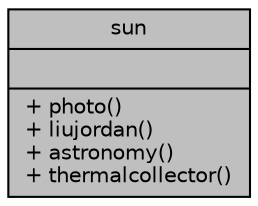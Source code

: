 digraph "sun"
{
  edge [fontname="Helvetica",fontsize="10",labelfontname="Helvetica",labelfontsize="10"];
  node [fontname="Helvetica",fontsize="10",shape=record];
  Node1 [label="{sun\n||+ photo()\l+ liujordan()\l+ astronomy()\l+ thermalcollector()\l}",height=0.2,width=0.4,color="black", fillcolor="grey75", style="filled" fontcolor="black"];
}
